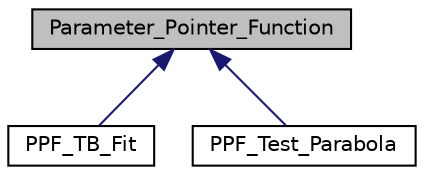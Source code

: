 digraph "Parameter_Pointer_Function"
{
  edge [fontname="Helvetica",fontsize="10",labelfontname="Helvetica",labelfontsize="10"];
  node [fontname="Helvetica",fontsize="10",shape=record];
  Node1 [label="Parameter_Pointer_Function",height=0.2,width=0.4,color="black", fillcolor="grey75", style="filled", fontcolor="black"];
  Node1 -> Node2 [dir="back",color="midnightblue",fontsize="10",style="solid",fontname="Helvetica"];
  Node2 [label="PPF_TB_Fit",height=0.2,width=0.4,color="black", fillcolor="white", style="filled",URL="$classPPF__TB__Fit.html"];
  Node1 -> Node3 [dir="back",color="midnightblue",fontsize="10",style="solid",fontname="Helvetica"];
  Node3 [label="PPF_Test_Parabola",height=0.2,width=0.4,color="black", fillcolor="white", style="filled",URL="$classPPF__Test__Parabola.html"];
}
